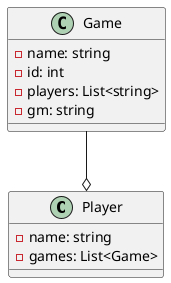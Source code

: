 @startuml

class Player {
    -name: string
    -games: List<Game>
}

Game --o Player
class Game {
    -name: string
    -id: int
    -players: List<string>
    -gm: string
}

@enduml
